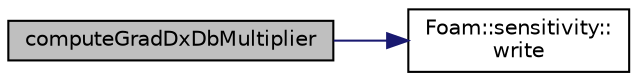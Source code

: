 digraph "computeGradDxDbMultiplier"
{
  bgcolor="transparent";
  edge [fontname="Helvetica",fontsize="10",labelfontname="Helvetica",labelfontsize="10"];
  node [fontname="Helvetica",fontsize="10",shape=record];
  rankdir="LR";
  Node1 [label="computeGradDxDbMultiplier",height=0.2,width=0.4,color="black", fillcolor="grey75", style="filled" fontcolor="black"];
  Node1 -> Node2 [color="midnightblue",fontsize="10",style="solid",fontname="Helvetica"];
  Node2 [label="Foam::sensitivity::\lwrite",height=0.2,width=0.4,color="black",URL="$classFoam_1_1sensitivity.html#a74aade235ae61d8d8caa27145351dbc0",tooltip="Write sensitivity fields. "];
}
